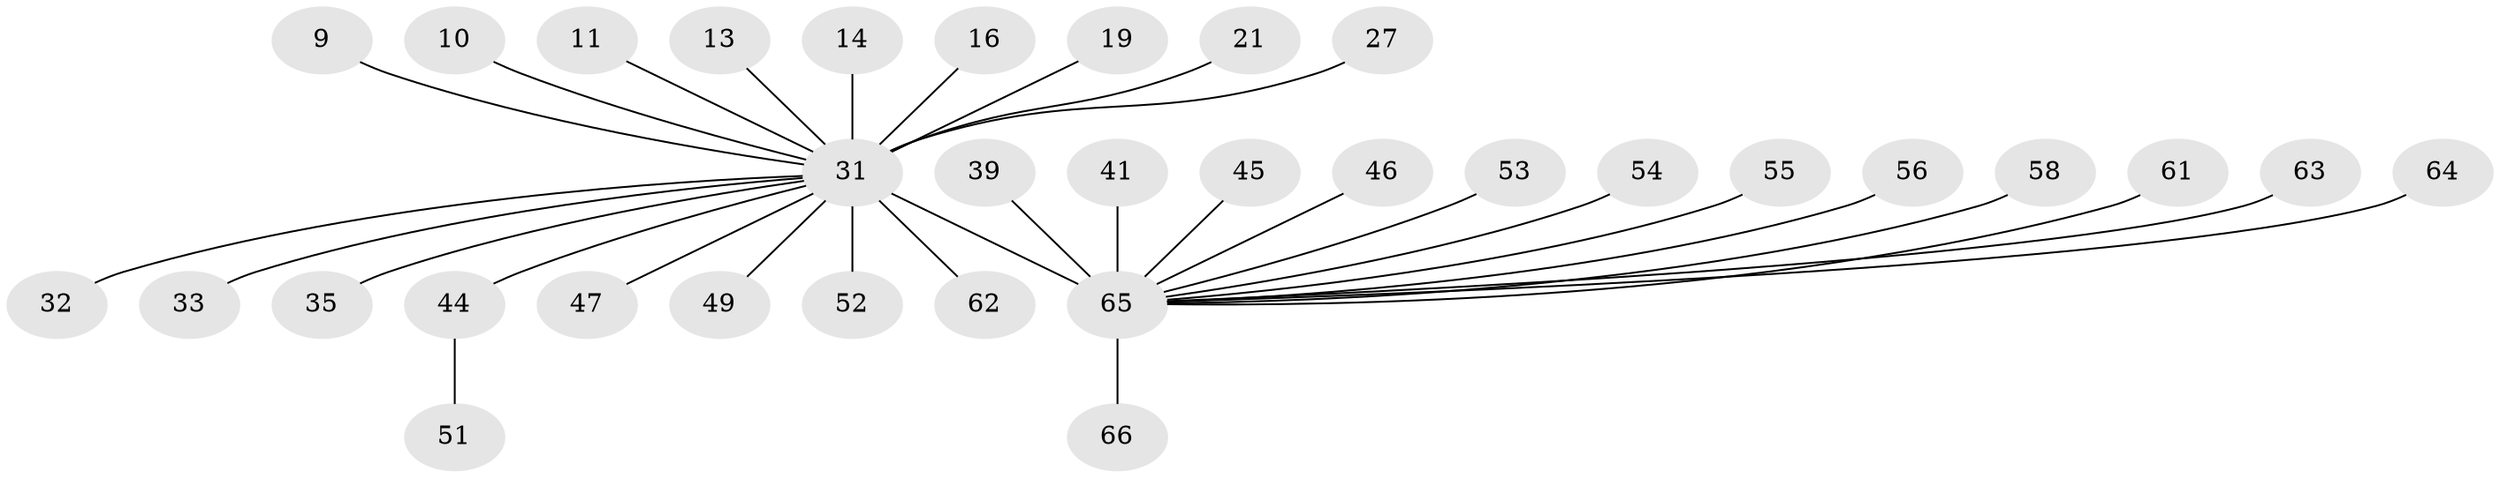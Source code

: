 // original degree distribution, {13: 0.015151515151515152, 5: 0.030303030303030304, 42: 0.015151515151515152, 3: 0.15151515151515152, 4: 0.07575757575757576, 1: 0.5, 2: 0.18181818181818182, 6: 0.030303030303030304}
// Generated by graph-tools (version 1.1) at 2025/47/03/09/25 04:47:17]
// undirected, 33 vertices, 32 edges
graph export_dot {
graph [start="1"]
  node [color=gray90,style=filled];
  9;
  10;
  11;
  13;
  14;
  16;
  19;
  21;
  27;
  31 [super="+28+3"];
  32;
  33;
  35;
  39 [super="+22"];
  41;
  44 [super="+40+42"];
  45;
  46;
  47;
  49;
  51;
  52 [super="+15"];
  53;
  54;
  55;
  56;
  58;
  61;
  62 [super="+60"];
  63;
  64 [super="+26"];
  65 [super="+24+37+57+18+50+8+12+38"];
  66;
  9 -- 31;
  10 -- 31;
  11 -- 31;
  13 -- 31;
  14 -- 31;
  16 -- 31;
  19 -- 31;
  21 -- 31;
  27 -- 31;
  31 -- 65 [weight=14];
  31 -- 32;
  31 -- 33;
  31 -- 35;
  31 -- 44 [weight=3];
  31 -- 47;
  31 -- 49;
  31 -- 52;
  31 -- 62 [weight=2];
  39 -- 65;
  41 -- 65;
  44 -- 51;
  45 -- 65;
  46 -- 65;
  53 -- 65;
  54 -- 65;
  55 -- 65;
  56 -- 65;
  58 -- 65;
  61 -- 65;
  63 -- 65;
  64 -- 65;
  65 -- 66;
}
